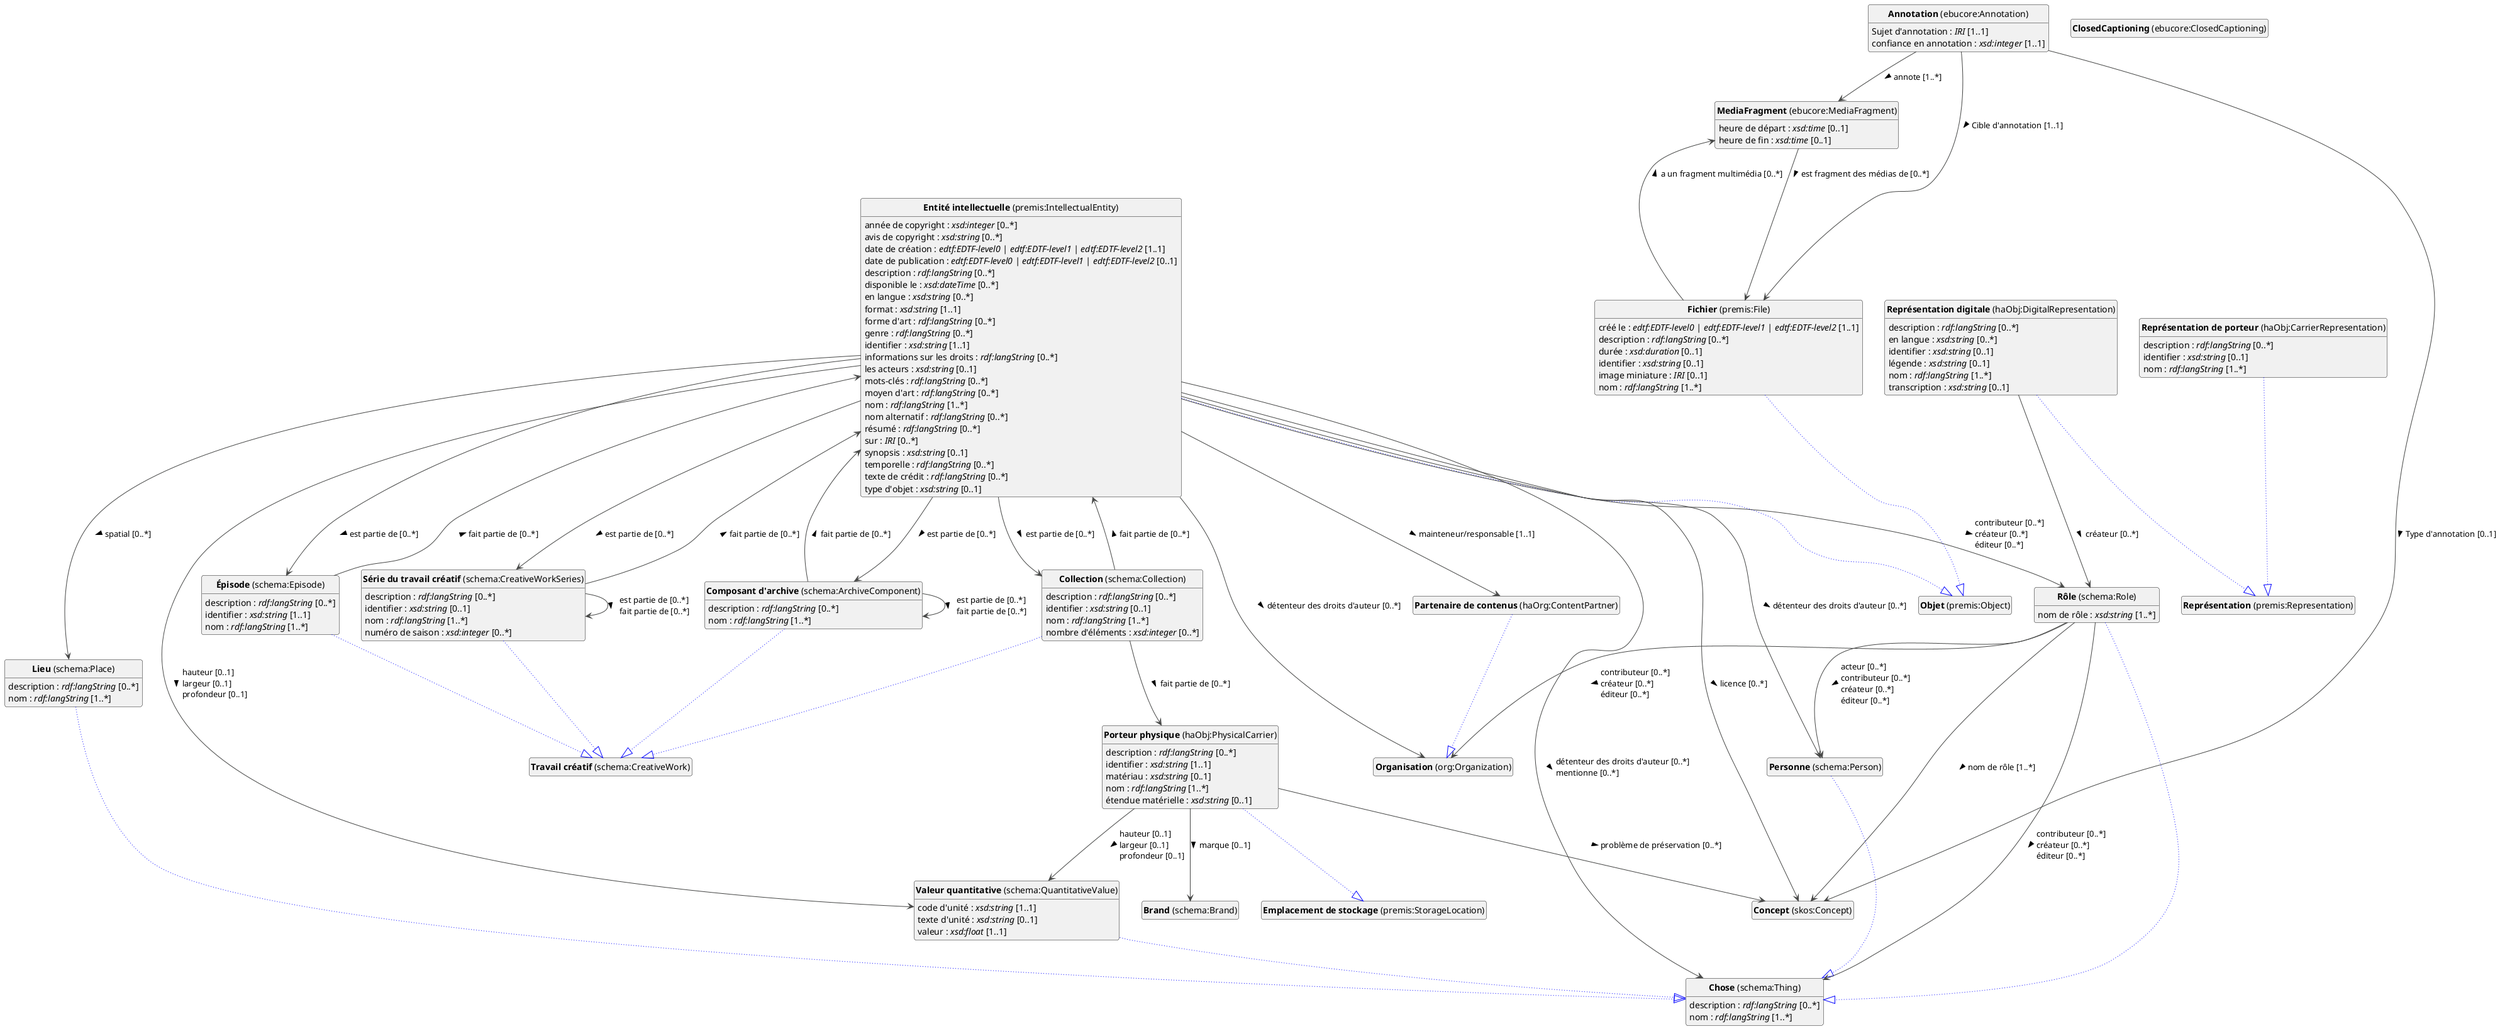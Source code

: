 @startuml
!theme vibrant
skinparam classFontSize 14
!define LIGHTORANGE
skinparam componentStyle uml2
skinparam wrapMessageWidth 1000
skinparam wrapWidth 1000
' skinparam ArrowColor #Maroon
' Remove shadows
skinparam shadowing false
'skinparam linetype polyline
skinparam ArrowMessageAlignment left
top to bottom direction


class "<b>MediaFragment</b> (ebucore:MediaFragment)" as ebucore_MediaFragment [[#ebucore%3AMediaFragment]]
class "<b>Brand</b> (schema:Brand)" as schema_Brand [[../../events/fr#schema%3ABrand]]
class "<b>ClosedCaptioning</b> (ebucore:ClosedCaptioning)" as ebucore_ClosedCaptioning [[#ebucore%3AClosedCaptioning]]
class "<b>Annotation</b> (ebucore:Annotation)" as ebucore_Annotation [[#ebucore%3AAnnotation]]
class "<b>Chose</b> (schema:Thing)" as schema_Thing [[#schema%3AThing]]
class "<b>Collection</b> (schema:Collection)" as schema_Collection [[#schema%3ACollection]]
class "<b>Travail créatif</b> (schema:CreativeWork)" as schema_CreativeWork [[#schema%3ACreativeWork]]
class "<b>Composant d'archive</b> (schema:ArchiveComponent)" as schema_ArchiveComponent [[#schema%3AArchiveComponent]]
class "<b>Travail créatif</b> (schema:CreativeWork)" as schema_CreativeWork [[#schema%3ACreativeWork]]
class "<b>Concept</b> (skos:Concept)" as skos_Concept [[../../terms/fr#skos%3AConcept]]
class "<b>Entité intellectuelle</b> (premis:IntellectualEntity)" as premis_IntellectualEntity [[#premis%3AIntellectualEntity]]
class "<b>Objet</b> (premis:Object)" as premis_Object [[#premis%3AObject]]
class "<b>Fichier</b> (premis:File)" as premis_File [[#premis%3AFile]]
class "<b>Objet</b> (premis:Object)" as premis_Object [[#premis%3AObject]]
class "<b>Lieu</b> (schema:Place)" as schema_Place [[#schema%3APlace]]
class "<b>Chose</b> (schema:Thing)" as schema_Thing [[#schema%3AThing]]
class "<b>Organisation</b> (org:Organization)" as org_Organization [[../../organizations/fr#org%3AOrganization]]
class "<b>Partenaire de contenus</b> (haOrg:ContentPartner)" as haOrg_ContentPartner [[../../organizations/fr#haOrg%3AContentPartner]]
class "<b>Organisation</b> (org:Organization)" as org_Organization [[#org%3AOrganization]]
class "<b>Personne</b> (schema:Person)" as schema_Person [[../../organizations/fr#schema%3APerson]]
class "<b>Chose</b> (schema:Thing)" as schema_Thing [[#schema%3AThing]]
class "<b>Porteur physique</b> (haObj:PhysicalCarrier)" as haObj_PhysicalCarrier [[#haObj%3APhysicalCarrier]]
class "<b>Emplacement de stockage</b> (premis:StorageLocation)" as premis_StorageLocation [[#premis%3AStorageLocation]]
class "<b>Représentation de porteur</b> (haObj:CarrierRepresentation)" as haObj_CarrierRepresentation [[#haObj%3ACarrierRepresentation]]
class "<b>Représentation</b> (premis:Representation)" as premis_Representation [[#premis%3ARepresentation]]
class "<b>Représentation digitale</b> (haObj:DigitalRepresentation)" as haObj_DigitalRepresentation [[#haObj%3ADigitalRepresentation]]
class "<b>Représentation</b> (premis:Representation)" as premis_Representation [[#premis%3ARepresentation]]
class "<b>Rôle</b> (schema:Role)" as schema_Role [[#schema%3ARole]]
class "<b>Chose</b> (schema:Thing)" as schema_Thing [[#schema%3AThing]]
class "<b>Série du travail créatif</b> (schema:CreativeWorkSeries)" as schema_CreativeWorkSeries [[#schema%3ACreativeWorkSeries]]
class "<b>Travail créatif</b> (schema:CreativeWork)" as schema_CreativeWork [[#schema%3ACreativeWork]]
class "<b>Valeur quantitative</b> (schema:QuantitativeValue)" as schema_QuantitativeValue [[#schema%3AQuantitativeValue]]
class "<b>Chose</b> (schema:Thing)" as schema_Thing [[#schema%3AThing]]
class "<b>Épisode</b> (schema:Episode)" as schema_Episode [[#schema%3AEpisode]]
class "<b>Travail créatif</b> (schema:CreativeWork)" as schema_CreativeWork [[#schema%3ACreativeWork]]


ebucore_MediaFragment : heure de départ : <i>xsd:time</i> [0..1]
ebucore_MediaFragment : heure de fin : <i>xsd:time</i> [0..1]
ebucore_MediaFragment --> premis_File :est fragment des médias de [0..*]  > 







ebucore_Annotation : Sujet d'annotation : <i>IRI</i> [1..1]
ebucore_Annotation : confiance en annotation : <i>xsd:integer</i> [1..1]

ebucore_Annotation --> ebucore_MediaFragment :annote [1..*]  > 
ebucore_Annotation --> premis_File :Cible d'annotation [1..1]  > 
ebucore_Annotation --> skos_Concept :Type d'annotation [0..1]  > 



schema_Thing : description : <i>rdf:langString</i> [0..*]
schema_Thing : nom : <i>rdf:langString</i> [1..*]


schema_Collection --|> schema_CreativeWork #blue;line.dotted;text:blue

schema_Collection : description : <i>rdf:langString</i> [0..*]
schema_Collection : identifier : <i>xsd:string</i> [0..1]
schema_Collection : nom : <i>rdf:langString</i> [1..*]
schema_Collection : nombre d'éléments : <i>xsd:integer</i> [0..*]
schema_Collection --> haObj_PhysicalCarrier :fait partie de [0..*]  > 
schema_Collection --> premis_IntellectualEntity :fait partie de [0..*]  > 




schema_ArchiveComponent --|> schema_CreativeWork #blue;line.dotted;text:blue

schema_ArchiveComponent : description : <i>rdf:langString</i> [0..*]
schema_ArchiveComponent : nom : <i>rdf:langString</i> [1..*]
schema_ArchiveComponent --> premis_IntellectualEntity :fait partie de [0..*]  > 

schema_ArchiveComponent --> schema_ArchiveComponent :est partie de [0..*]  \lfait partie de [0..*]  > 



premis_IntellectualEntity --|> premis_Object #blue;line.dotted;text:blue

premis_IntellectualEntity : année de copyright : <i>xsd:integer</i> [0..*]
premis_IntellectualEntity : avis de copyright : <i>xsd:string</i> [0..*]
premis_IntellectualEntity : date de création : <i>edtf:EDTF-level0 | edtf:EDTF-level1 | edtf:EDTF-level2</i> [1..1]
premis_IntellectualEntity : date de publication : <i>edtf:EDTF-level0 | edtf:EDTF-level1 | edtf:EDTF-level2</i> [0..1]
premis_IntellectualEntity : description : <i>rdf:langString</i> [0..*]
premis_IntellectualEntity : disponible le : <i>xsd:dateTime</i> [0..*]
premis_IntellectualEntity : en langue : <i>xsd:string</i> [0..*]
premis_IntellectualEntity : format : <i>xsd:string</i> [1..1]
premis_IntellectualEntity : forme d'art : <i>rdf:langString</i> [0..*]
premis_IntellectualEntity : genre : <i>rdf:langString</i> [0..*]
premis_IntellectualEntity : identifier : <i>xsd:string</i> [1..1]
premis_IntellectualEntity : informations sur les droits : <i>rdf:langString</i> [0..*]
premis_IntellectualEntity : les acteurs : <i>xsd:string</i> [0..1]
premis_IntellectualEntity : mots-clés : <i>rdf:langString</i> [0..*]
premis_IntellectualEntity : moyen d'art : <i>rdf:langString</i> [0..*]
premis_IntellectualEntity : nom : <i>rdf:langString</i> [1..*]
premis_IntellectualEntity : nom alternatif : <i>rdf:langString</i> [0..*]
premis_IntellectualEntity : résumé : <i>rdf:langString</i> [0..*]
premis_IntellectualEntity : sur : <i>IRI</i> [0..*]
premis_IntellectualEntity : synopsis : <i>xsd:string</i> [0..1]
premis_IntellectualEntity : temporelle : <i>rdf:langString</i> [0..*]
premis_IntellectualEntity : texte de crédit : <i>rdf:langString</i> [0..*]
premis_IntellectualEntity : type d'objet : <i>xsd:string</i> [0..1]




premis_IntellectualEntity --> haOrg_ContentPartner :mainteneur/responsable [1..1]  > 
premis_IntellectualEntity --> org_Organization :détenteur des droits d'auteur [0..*]  > 

premis_IntellectualEntity --> schema_ArchiveComponent :est partie de [0..*]  > 
premis_IntellectualEntity --> schema_Collection :est partie de [0..*]  > 
premis_IntellectualEntity --> schema_CreativeWorkSeries :est partie de [0..*]  > 
premis_IntellectualEntity --> schema_Episode :est partie de [0..*]  > 
premis_IntellectualEntity --> schema_Person :détenteur des droits d'auteur [0..*]  > 
premis_IntellectualEntity --> schema_Place :spatial [0..*]  > 
premis_IntellectualEntity --> schema_QuantitativeValue :hauteur [0..1]  \llargeur [0..1]  \lprofondeur [0..1]  > 
premis_IntellectualEntity --> schema_Role :contributeur [0..*]  \lcréateur [0..*]  \léditeur [0..*]  > 
premis_IntellectualEntity --> schema_Thing :détenteur des droits d'auteur [0..*]  \lmentionne [0..*]  > 
premis_IntellectualEntity --> skos_Concept :licence [0..*]  > 




premis_File --|> premis_Object #blue;line.dotted;text:blue

premis_File : créé le : <i>edtf:EDTF-level0 | edtf:EDTF-level1 | edtf:EDTF-level2</i> [1..1]
premis_File : description : <i>rdf:langString</i> [0..*]
premis_File : durée : <i>xsd:duration</i> [0..1]
premis_File : identifier : <i>xsd:string</i> [0..1]
premis_File : image miniature : <i>IRI</i> [0..1]
premis_File : nom : <i>rdf:langString</i> [1..*]

premis_File --> ebucore_MediaFragment :a un fragment multimédia [0..*]  > 







schema_Place --|> schema_Thing #blue;line.dotted;text:blue

schema_Place : description : <i>rdf:langString</i> [0..*]
schema_Place : nom : <i>rdf:langString</i> [1..*]




haOrg_ContentPartner --|> org_Organization #blue;line.dotted;text:blue


schema_Person --|> schema_Thing #blue;line.dotted;text:blue


haObj_PhysicalCarrier --|> premis_StorageLocation #blue;line.dotted;text:blue

haObj_PhysicalCarrier : description : <i>rdf:langString</i> [0..*]
haObj_PhysicalCarrier : identifier : <i>xsd:string</i> [1..1]
haObj_PhysicalCarrier : matériau : <i>xsd:string</i> [0..1]
haObj_PhysicalCarrier : nom : <i>rdf:langString</i> [1..*]
haObj_PhysicalCarrier : étendue matérielle : <i>xsd:string</i> [0..1]

haObj_PhysicalCarrier --> schema_Brand :marque [0..1]  > 
haObj_PhysicalCarrier --> schema_QuantitativeValue :hauteur [0..1]  \llargeur [0..1]  \lprofondeur [0..1]  > 
haObj_PhysicalCarrier --> skos_Concept :problème de préservation [0..*]  > 


haObj_CarrierRepresentation --|> premis_Representation #blue;line.dotted;text:blue

haObj_CarrierRepresentation : description : <i>rdf:langString</i> [0..*]
haObj_CarrierRepresentation : identifier : <i>xsd:string</i> [0..1]
haObj_CarrierRepresentation : nom : <i>rdf:langString</i> [1..*]



haObj_DigitalRepresentation --|> premis_Representation #blue;line.dotted;text:blue

haObj_DigitalRepresentation : description : <i>rdf:langString</i> [0..*]
haObj_DigitalRepresentation : en langue : <i>xsd:string</i> [0..*]
haObj_DigitalRepresentation : identifier : <i>xsd:string</i> [0..1]
haObj_DigitalRepresentation : légende : <i>xsd:string</i> [0..1]
haObj_DigitalRepresentation : nom : <i>rdf:langString</i> [1..*]
haObj_DigitalRepresentation : transcription : <i>xsd:string</i> [0..1]

haObj_DigitalRepresentation --> schema_Role :créateur [0..*]  > 


schema_Role --|> schema_Thing #blue;line.dotted;text:blue

schema_Role : nom de rôle : <i>xsd:string</i> [1..*]
schema_Role --> org_Organization :contributeur [0..*]  \lcréateur [0..*]  \léditeur [0..*]  > 
schema_Role --> schema_Person :acteur [0..*]  \lcontributeur [0..*]  \lcréateur [0..*]  \léditeur [0..*]  > 
schema_Role --> schema_Thing :contributeur [0..*]  \lcréateur [0..*]  \léditeur [0..*]  > 
schema_Role --> skos_Concept :nom de rôle [1..*]  > 


schema_CreativeWorkSeries --|> schema_CreativeWork #blue;line.dotted;text:blue

schema_CreativeWorkSeries : description : <i>rdf:langString</i> [0..*]
schema_CreativeWorkSeries : identifier : <i>xsd:string</i> [0..1]
schema_CreativeWorkSeries : nom : <i>rdf:langString</i> [1..*]
schema_CreativeWorkSeries : numéro de saison : <i>xsd:integer</i> [0..*]
schema_CreativeWorkSeries --> premis_IntellectualEntity :fait partie de [0..*]  > 

schema_CreativeWorkSeries --> schema_CreativeWorkSeries :est partie de [0..*]  \lfait partie de [0..*]  > 



schema_QuantitativeValue --|> schema_Thing #blue;line.dotted;text:blue

schema_QuantitativeValue : code d'unité : <i>xsd:string</i> [1..1]
schema_QuantitativeValue : texte d'unité : <i>xsd:string</i> [0..1]
schema_QuantitativeValue : valeur : <i>xsd:float</i> [1..1]



schema_Episode --|> schema_CreativeWork #blue;line.dotted;text:blue

schema_Episode : description : <i>rdf:langString</i> [0..*]
schema_Episode : identifier : <i>xsd:string</i> [1..1]
schema_Episode : nom : <i>rdf:langString</i> [1..*]
schema_Episode --> premis_IntellectualEntity :fait partie de [0..*]  > 




hide circle
hide methods
hide empty members
@enduml


